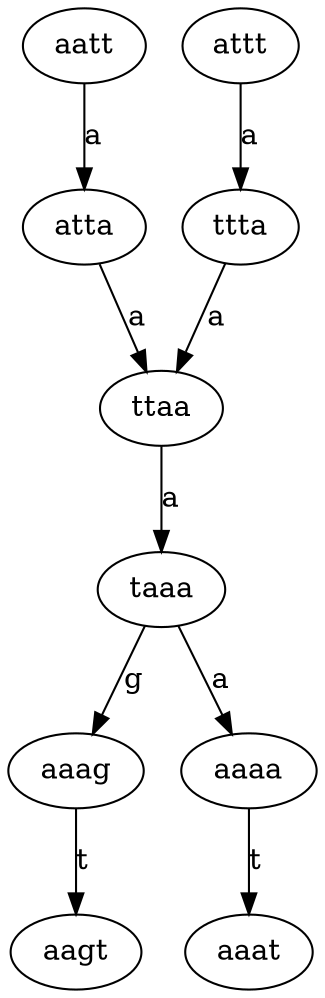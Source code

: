 digraph sample{
	"aatt" -> "atta" [ label = "a" ];
	"atta" -> "ttaa" [ label = "a" ];
	"ttaa" -> "taaa" [ label = "a" ];
	"taaa" -> "aaag" [ label = "g" ];
	"aaag" -> "aagt" [ label = "t" ];
	"attt" -> "ttta" [ label = "a" ];
	"ttta" -> "ttaa" [ label = "a" ];
	"taaa" -> "aaaa" [ label = "a" ];
	"aaaa" -> "aaat" [ label = "t" ];
}